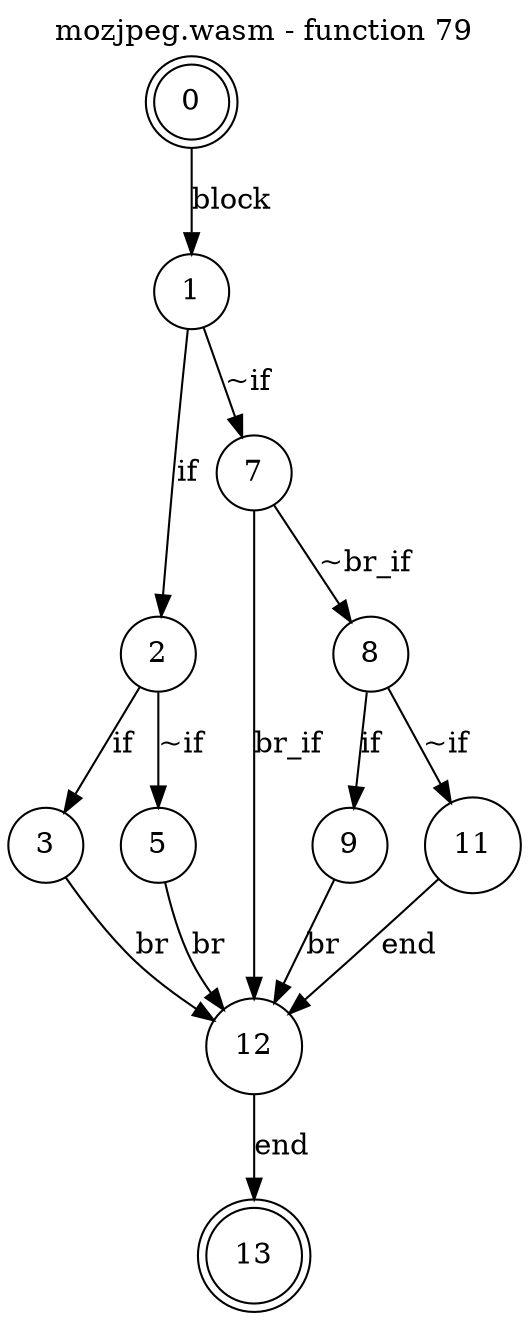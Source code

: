 digraph finite_state_machine {
    label = "mozjpeg.wasm - function 79"
    labelloc =  t
    labelfontsize = 16
    labelfontcolor = black
    labelfontname = "Helvetica"
    node [shape = doublecircle]; 0 13;
    node [shape = circle];
    0 -> 1[label="block"];
    1 -> 2[label="if"];
    1 -> 7[label="~if"];
    2 -> 3[label="if"];
    2 -> 5[label="~if"];
    3 -> 12[label="br"];
    5 -> 12[label="br"];
    7 -> 8[label="~br_if"];
    7 -> 12[label="br_if"];
    8 -> 9[label="if"];
    8 -> 11[label="~if"];
    9 -> 12[label="br"];
    11 -> 12[label="end"];
    12 -> 13[label="end"];
}
